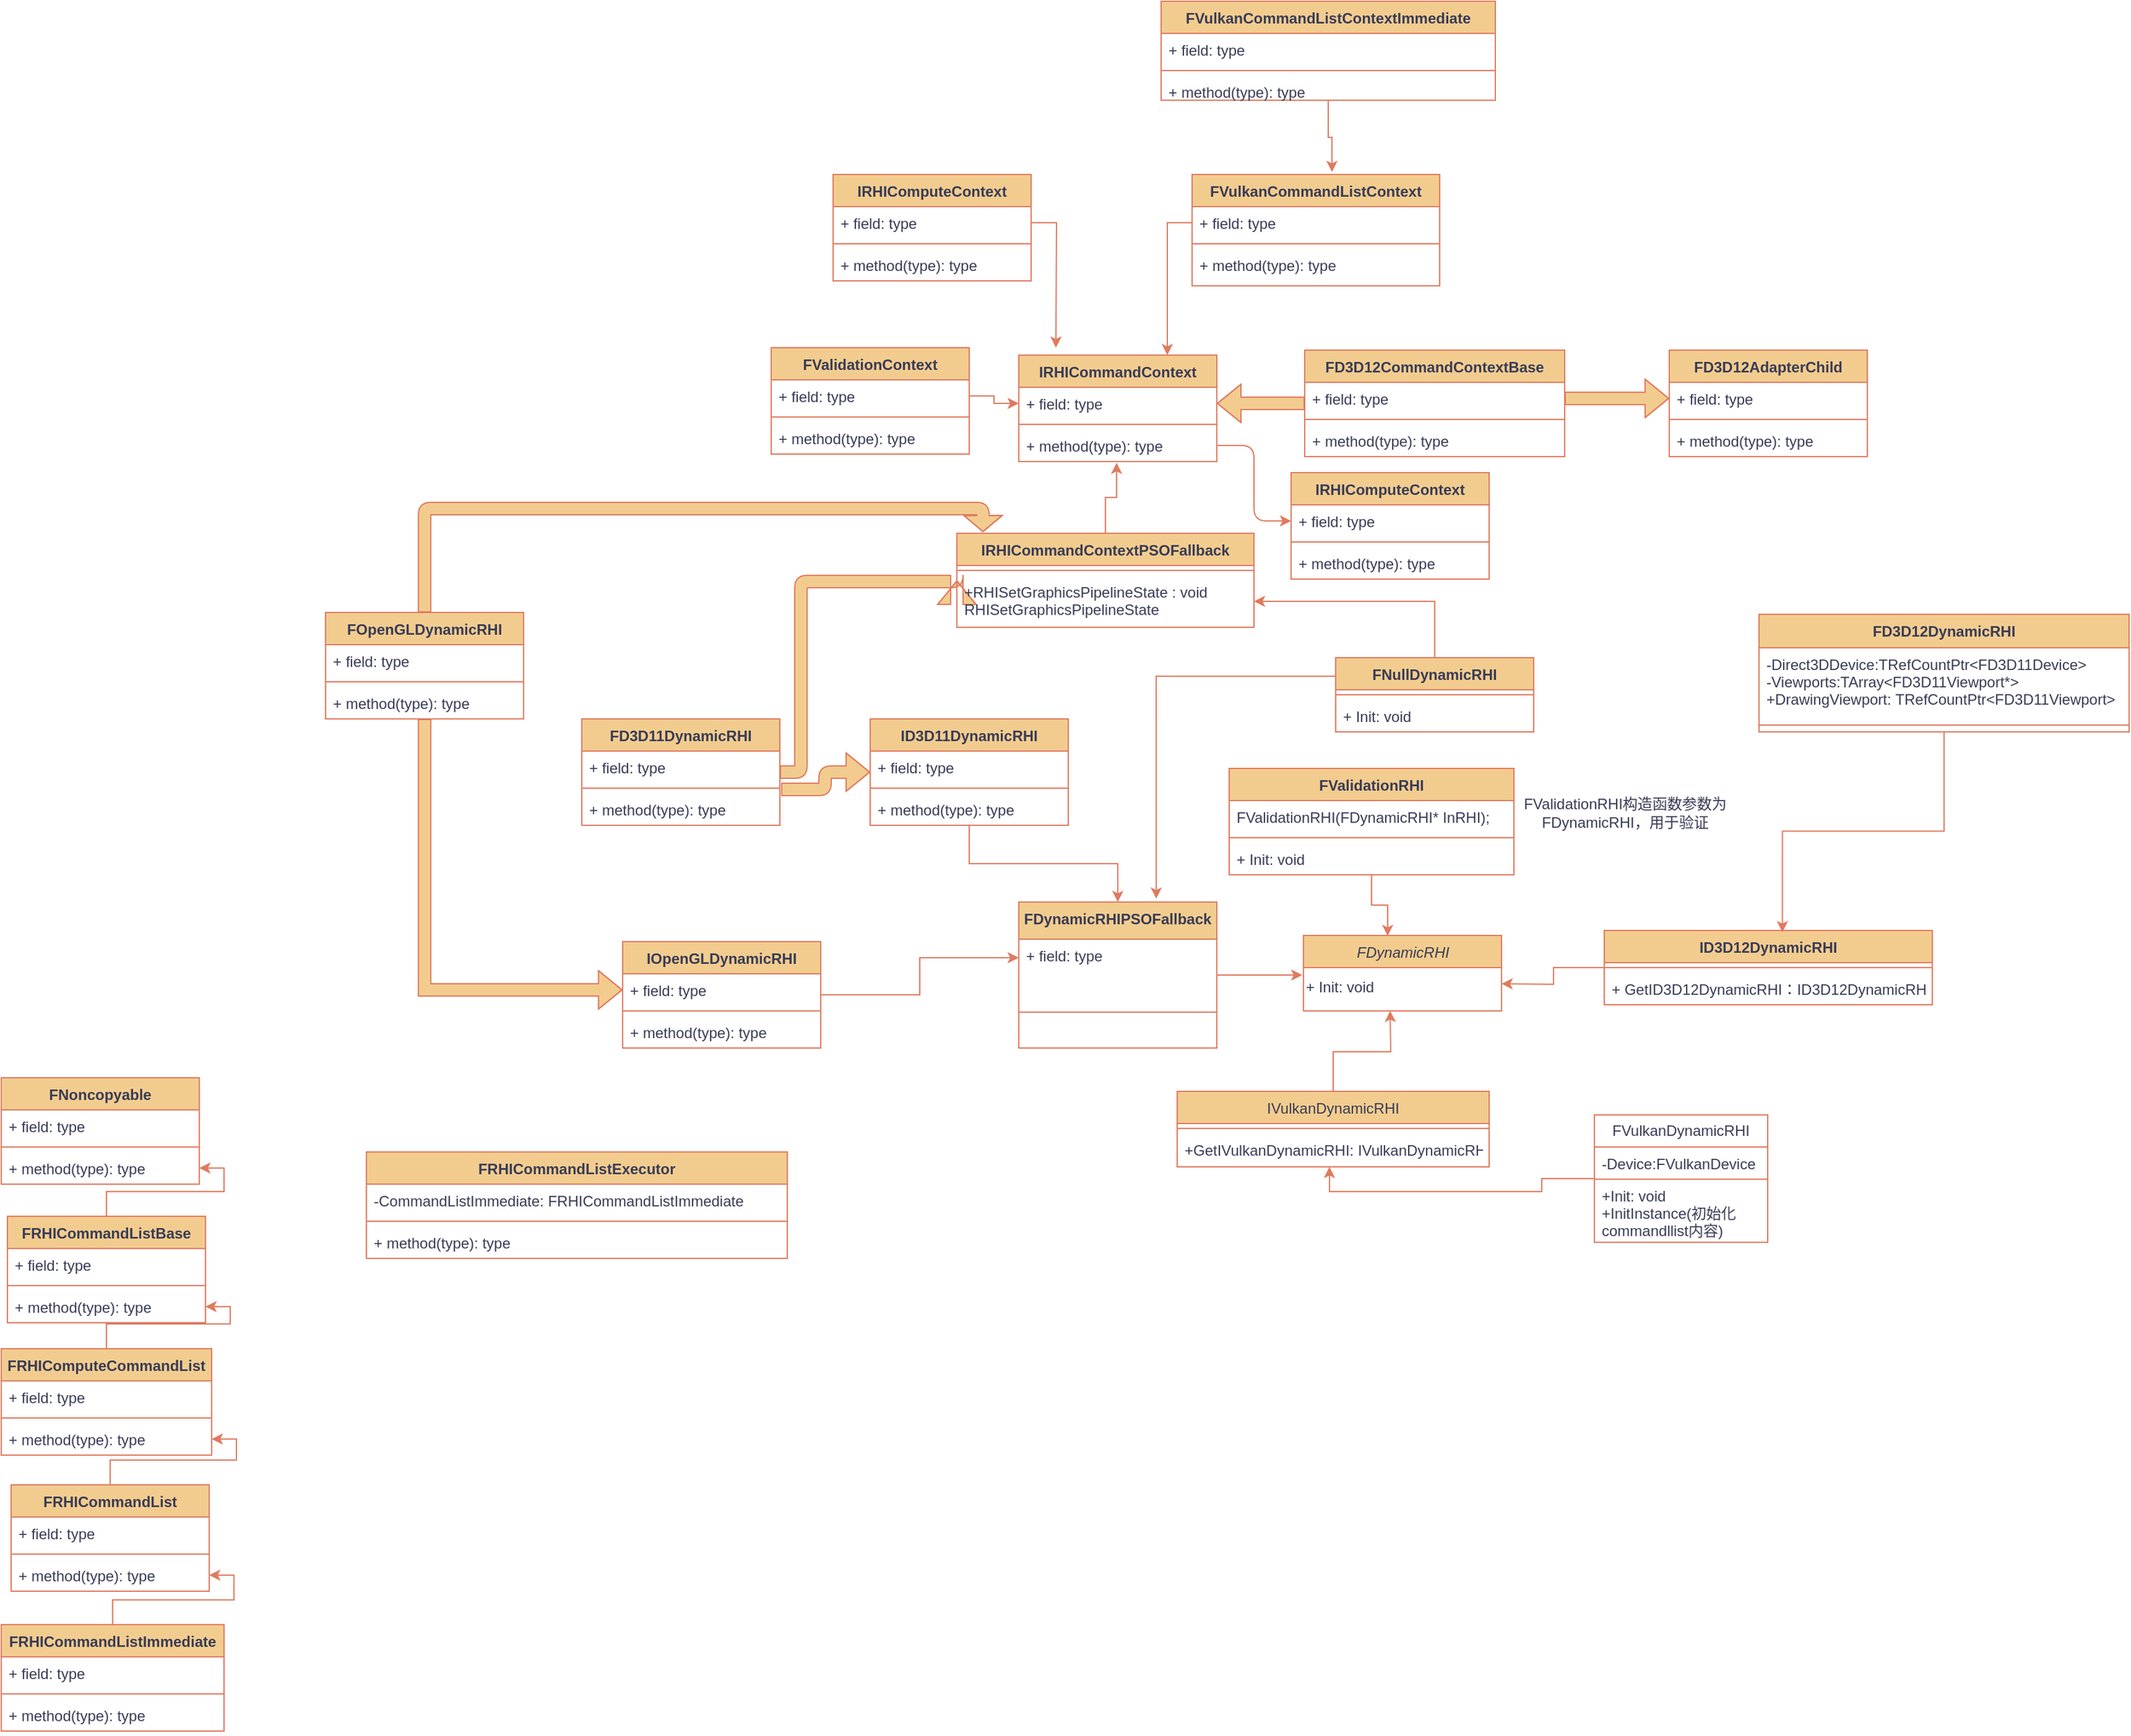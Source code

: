 <mxfile version="22.1.16" type="github">
  <diagram id="C5RBs43oDa-KdzZeNtuy" name="Page-1">
    <mxGraphModel dx="2898" dy="2020" grid="0" gridSize="10" guides="1" tooltips="1" connect="1" arrows="1" fold="1" page="0" pageScale="1" pageWidth="827" pageHeight="1169" math="0" shadow="0">
      <root>
        <mxCell id="WIyWlLk6GJQsqaUBKTNV-0" />
        <mxCell id="WIyWlLk6GJQsqaUBKTNV-1" parent="WIyWlLk6GJQsqaUBKTNV-0" />
        <mxCell id="zkfFHV4jXpPFQw0GAbJ--0" value="FDynamicRHI" style="swimlane;fontStyle=2;align=center;verticalAlign=top;childLayout=stackLayout;horizontal=1;startSize=26;horizontalStack=0;resizeParent=1;resizeLast=0;collapsible=1;marginBottom=0;rounded=0;shadow=0;strokeWidth=1;fontColor=#393C56;html=1;labelBackgroundColor=none;fillColor=#F2CC8F;strokeColor=#E07A5F;" parent="WIyWlLk6GJQsqaUBKTNV-1" vertex="1">
          <mxGeometry x="530" y="15" width="160" height="61" as="geometry">
            <mxRectangle x="230" y="140" width="160" height="26" as="alternateBounds" />
          </mxGeometry>
        </mxCell>
        <mxCell id="ct4GilfMrJWq7pkuff7d-185" style="edgeStyle=orthogonalEdgeStyle;rounded=0;orthogonalLoop=1;jettySize=auto;html=1;labelBackgroundColor=none;fontColor=default;strokeColor=#E07A5F;" parent="WIyWlLk6GJQsqaUBKTNV-1" source="9G_x_tOFYHVMLtaE8qk1-5" edge="1">
          <mxGeometry relative="1" as="geometry">
            <mxPoint x="600" y="76" as="targetPoint" />
          </mxGeometry>
        </mxCell>
        <mxCell id="9G_x_tOFYHVMLtaE8qk1-5" value="IVulkanDynamicRHI" style="swimlane;fontStyle=0;align=center;verticalAlign=top;childLayout=stackLayout;horizontal=1;startSize=26;horizontalStack=0;resizeParent=1;resizeParentMax=0;resizeLast=0;collapsible=1;marginBottom=0;fontColor=#393C56;fillColor=#F2CC8F;labelBackgroundColor=none;strokeColor=#E07A5F;" parent="WIyWlLk6GJQsqaUBKTNV-1" vertex="1">
          <mxGeometry x="428" y="141" width="252" height="61" as="geometry" />
        </mxCell>
        <mxCell id="9G_x_tOFYHVMLtaE8qk1-7" value="" style="line;strokeWidth=1;fillColor=none;align=left;verticalAlign=middle;spacingTop=-1;spacingLeft=3;spacingRight=3;rotatable=0;labelPosition=right;points=[];portConstraint=eastwest;strokeColor=#E07A5F;fontColor=#393C56;labelBackgroundColor=none;" parent="9G_x_tOFYHVMLtaE8qk1-5" vertex="1">
          <mxGeometry y="26" width="252" height="8" as="geometry" />
        </mxCell>
        <mxCell id="9G_x_tOFYHVMLtaE8qk1-8" value="+GetIVulkanDynamicRHI: IVulkanDynamicRHI" style="text;strokeColor=none;fillColor=none;align=left;verticalAlign=top;spacingLeft=4;spacingRight=4;overflow=hidden;rotatable=0;points=[[0,0.5],[1,0.5]];portConstraint=eastwest;fontColor=#393C56;labelBackgroundColor=none;" parent="9G_x_tOFYHVMLtaE8qk1-5" vertex="1">
          <mxGeometry y="34" width="252" height="27" as="geometry" />
        </mxCell>
        <mxCell id="ct4GilfMrJWq7pkuff7d-179" style="edgeStyle=orthogonalEdgeStyle;rounded=0;orthogonalLoop=1;jettySize=auto;html=1;entryX=1;entryY=0.5;entryDx=0;entryDy=0;labelBackgroundColor=none;fontColor=default;strokeColor=#E07A5F;" parent="WIyWlLk6GJQsqaUBKTNV-1" source="9G_x_tOFYHVMLtaE8qk1-10" edge="1">
          <mxGeometry relative="1" as="geometry">
            <mxPoint x="690" y="54" as="targetPoint" />
          </mxGeometry>
        </mxCell>
        <mxCell id="9G_x_tOFYHVMLtaE8qk1-10" value="ID3D12DynamicRHI" style="swimlane;fontStyle=1;align=center;verticalAlign=top;childLayout=stackLayout;horizontal=1;startSize=26;horizontalStack=0;resizeParent=1;resizeParentMax=0;resizeLast=0;collapsible=1;marginBottom=0;fontColor=#393C56;labelBackgroundColor=none;fillColor=#F2CC8F;strokeColor=#E07A5F;" parent="WIyWlLk6GJQsqaUBKTNV-1" vertex="1">
          <mxGeometry x="773" y="11" width="265" height="60" as="geometry" />
        </mxCell>
        <mxCell id="9G_x_tOFYHVMLtaE8qk1-12" value="" style="line;strokeWidth=1;fillColor=none;align=left;verticalAlign=middle;spacingTop=-1;spacingLeft=3;spacingRight=3;rotatable=0;labelPosition=right;points=[];portConstraint=eastwest;strokeColor=#E07A5F;fontColor=#393C56;labelBackgroundColor=none;" parent="9G_x_tOFYHVMLtaE8qk1-10" vertex="1">
          <mxGeometry y="26" width="265" height="8" as="geometry" />
        </mxCell>
        <mxCell id="9G_x_tOFYHVMLtaE8qk1-13" value="+ GetID3D12DynamicRHI：ID3D12DynamicRHI" style="text;strokeColor=none;fillColor=none;align=left;verticalAlign=top;spacingLeft=4;spacingRight=4;overflow=hidden;rotatable=0;points=[[0,0.5],[1,0.5]];portConstraint=eastwest;fontColor=#393C56;labelBackgroundColor=none;" parent="9G_x_tOFYHVMLtaE8qk1-10" vertex="1">
          <mxGeometry y="34" width="265" height="26" as="geometry" />
        </mxCell>
        <mxCell id="ct4GilfMrJWq7pkuff7d-32" style="edgeStyle=orthogonalEdgeStyle;rounded=0;orthogonalLoop=1;jettySize=auto;html=1;entryX=0.425;entryY=0.007;entryDx=0;entryDy=0;entryPerimeter=0;fontColor=default;labelBackgroundColor=none;strokeColor=#E07A5F;" parent="WIyWlLk6GJQsqaUBKTNV-1" source="9G_x_tOFYHVMLtaE8qk1-15" target="zkfFHV4jXpPFQw0GAbJ--0" edge="1">
          <mxGeometry relative="1" as="geometry" />
        </mxCell>
        <mxCell id="9G_x_tOFYHVMLtaE8qk1-15" value="FValidationRHI" style="swimlane;fontStyle=1;align=center;verticalAlign=top;childLayout=stackLayout;horizontal=1;startSize=26;horizontalStack=0;resizeParent=1;resizeParentMax=0;resizeLast=0;collapsible=1;marginBottom=0;fontColor=#393C56;labelBackgroundColor=none;fillColor=#F2CC8F;strokeColor=#E07A5F;" parent="WIyWlLk6GJQsqaUBKTNV-1" vertex="1">
          <mxGeometry x="470" y="-120" width="230" height="86" as="geometry" />
        </mxCell>
        <mxCell id="9G_x_tOFYHVMLtaE8qk1-16" value="FValidationRHI(FDynamicRHI* InRHI);" style="text;strokeColor=none;fillColor=none;align=left;verticalAlign=top;spacingLeft=4;spacingRight=4;overflow=hidden;rotatable=0;points=[[0,0.5],[1,0.5]];portConstraint=eastwest;fontColor=#393C56;labelBackgroundColor=none;" parent="9G_x_tOFYHVMLtaE8qk1-15" vertex="1">
          <mxGeometry y="26" width="230" height="26" as="geometry" />
        </mxCell>
        <mxCell id="9G_x_tOFYHVMLtaE8qk1-17" value="" style="line;strokeWidth=1;fillColor=none;align=left;verticalAlign=middle;spacingTop=-1;spacingLeft=3;spacingRight=3;rotatable=0;labelPosition=right;points=[];portConstraint=eastwest;strokeColor=#E07A5F;fontColor=#393C56;labelBackgroundColor=none;" parent="9G_x_tOFYHVMLtaE8qk1-15" vertex="1">
          <mxGeometry y="52" width="230" height="8" as="geometry" />
        </mxCell>
        <mxCell id="9G_x_tOFYHVMLtaE8qk1-18" value="+ Init: void" style="text;strokeColor=none;fillColor=none;align=left;verticalAlign=top;spacingLeft=4;spacingRight=4;overflow=hidden;rotatable=0;points=[[0,0.5],[1,0.5]];portConstraint=eastwest;fontColor=#393C56;labelBackgroundColor=none;" parent="9G_x_tOFYHVMLtaE8qk1-15" vertex="1">
          <mxGeometry y="60" width="230" height="26" as="geometry" />
        </mxCell>
        <mxCell id="ct4GilfMrJWq7pkuff7d-177" style="edgeStyle=orthogonalEdgeStyle;rounded=0;orthogonalLoop=1;jettySize=auto;html=1;entryX=-0.006;entryY=0.231;entryDx=0;entryDy=0;entryPerimeter=0;labelBackgroundColor=none;fontColor=default;strokeColor=#E07A5F;" parent="WIyWlLk6GJQsqaUBKTNV-1" source="9G_x_tOFYHVMLtaE8qk1-21" edge="1">
          <mxGeometry relative="1" as="geometry">
            <mxPoint x="529.04" y="47.006" as="targetPoint" />
          </mxGeometry>
        </mxCell>
        <mxCell id="9G_x_tOFYHVMLtaE8qk1-21" value="FDynamicRHIPSOFallback&#xa;" style="swimlane;fontStyle=1;align=center;verticalAlign=top;childLayout=stackLayout;horizontal=1;startSize=30;horizontalStack=0;resizeParent=1;resizeParentMax=0;resizeLast=0;collapsible=1;marginBottom=0;fontColor=#393C56;labelBackgroundColor=none;fillColor=#F2CC8F;strokeColor=#E07A5F;" parent="WIyWlLk6GJQsqaUBKTNV-1" vertex="1">
          <mxGeometry x="300" y="-12" width="160" height="118" as="geometry" />
        </mxCell>
        <mxCell id="9G_x_tOFYHVMLtaE8qk1-22" value="+ field: type" style="text;strokeColor=none;fillColor=none;align=left;verticalAlign=top;spacingLeft=4;spacingRight=4;overflow=hidden;rotatable=0;points=[[0,0.5],[1,0.5]];portConstraint=eastwest;fontColor=#393C56;labelBackgroundColor=none;" parent="9G_x_tOFYHVMLtaE8qk1-21" vertex="1">
          <mxGeometry y="30" width="160" height="30" as="geometry" />
        </mxCell>
        <mxCell id="9G_x_tOFYHVMLtaE8qk1-23" value="" style="line;strokeWidth=1;fillColor=none;align=left;verticalAlign=middle;spacingTop=-1;spacingLeft=3;spacingRight=3;rotatable=0;labelPosition=right;points=[];portConstraint=eastwest;strokeColor=#E07A5F;fontColor=#393C56;labelBackgroundColor=none;" parent="9G_x_tOFYHVMLtaE8qk1-21" vertex="1">
          <mxGeometry y="60" width="160" height="58" as="geometry" />
        </mxCell>
        <mxCell id="ct4GilfMrJWq7pkuff7d-14" style="edgeStyle=orthogonalEdgeStyle;rounded=0;orthogonalLoop=1;jettySize=auto;html=1;entryX=0.488;entryY=1;entryDx=0;entryDy=0;entryPerimeter=0;fontColor=default;labelBackgroundColor=none;strokeColor=#E07A5F;" parent="WIyWlLk6GJQsqaUBKTNV-1" source="ct4GilfMrJWq7pkuff7d-1" target="9G_x_tOFYHVMLtaE8qk1-8" edge="1">
          <mxGeometry relative="1" as="geometry" />
        </mxCell>
        <mxCell id="ct4GilfMrJWq7pkuff7d-1" value="FVulkanDynamicRHI" style="swimlane;fontStyle=0;childLayout=stackLayout;horizontal=1;startSize=26;fillColor=none;horizontalStack=0;resizeParent=1;resizeParentMax=0;resizeLast=0;collapsible=1;marginBottom=0;fontColor=#393C56;whiteSpace=wrap;labelBackgroundColor=none;labelBorderColor=none;strokeColor=#E07A5F;" parent="WIyWlLk6GJQsqaUBKTNV-1" vertex="1">
          <mxGeometry x="765" y="160" width="140" height="103" as="geometry" />
        </mxCell>
        <mxCell id="ct4GilfMrJWq7pkuff7d-2" value="-Device:FVulkanDevice" style="text;strokeColor=#E07A5F;fillColor=none;align=left;verticalAlign=top;spacingLeft=4;spacingRight=4;overflow=hidden;rotatable=0;points=[[0,0.5],[1,0.5]];portConstraint=eastwest;fontColor=#393C56;labelBackgroundColor=none;" parent="ct4GilfMrJWq7pkuff7d-1" vertex="1">
          <mxGeometry y="26" width="140" height="26" as="geometry" />
        </mxCell>
        <mxCell id="ct4GilfMrJWq7pkuff7d-4" value="+Init: void&#xa;+InitInstance(初始化&#xa;commandllist内容)" style="text;strokeColor=none;fillColor=none;align=left;verticalAlign=top;spacingLeft=4;spacingRight=4;overflow=hidden;rotatable=0;points=[[0,0.5],[1,0.5]];portConstraint=eastwest;labelBorderColor=none;fontColor=#393C56;labelBackgroundColor=none;" parent="ct4GilfMrJWq7pkuff7d-1" vertex="1">
          <mxGeometry y="52" width="140" height="51" as="geometry" />
        </mxCell>
        <mxCell id="ct4GilfMrJWq7pkuff7d-19" style="edgeStyle=orthogonalEdgeStyle;rounded=0;orthogonalLoop=1;jettySize=auto;html=1;fontColor=default;entryX=0;entryY=0.5;entryDx=0;entryDy=0;labelBackgroundColor=none;strokeColor=#E07A5F;" parent="WIyWlLk6GJQsqaUBKTNV-1" source="ct4GilfMrJWq7pkuff7d-15" target="9G_x_tOFYHVMLtaE8qk1-22" edge="1">
          <mxGeometry relative="1" as="geometry" />
        </mxCell>
        <mxCell id="ct4GilfMrJWq7pkuff7d-15" value="IOpenGLDynamicRHI" style="swimlane;fontStyle=1;align=center;verticalAlign=top;childLayout=stackLayout;horizontal=1;startSize=26;horizontalStack=0;resizeParent=1;resizeParentMax=0;resizeLast=0;collapsible=1;marginBottom=0;fontColor=#393C56;labelBackgroundColor=none;fillColor=#F2CC8F;strokeColor=#E07A5F;" parent="WIyWlLk6GJQsqaUBKTNV-1" vertex="1">
          <mxGeometry x="-20" y="20" width="160" height="86" as="geometry" />
        </mxCell>
        <mxCell id="ct4GilfMrJWq7pkuff7d-16" value="+ field: type" style="text;strokeColor=none;fillColor=none;align=left;verticalAlign=top;spacingLeft=4;spacingRight=4;overflow=hidden;rotatable=0;points=[[0,0.5],[1,0.5]];portConstraint=eastwest;fontColor=#393C56;labelBackgroundColor=none;" parent="ct4GilfMrJWq7pkuff7d-15" vertex="1">
          <mxGeometry y="26" width="160" height="26" as="geometry" />
        </mxCell>
        <mxCell id="ct4GilfMrJWq7pkuff7d-17" value="" style="line;strokeWidth=1;fillColor=none;align=left;verticalAlign=middle;spacingTop=-1;spacingLeft=3;spacingRight=3;rotatable=0;labelPosition=right;points=[];portConstraint=eastwest;strokeColor=#E07A5F;fontColor=#393C56;labelBackgroundColor=none;" parent="ct4GilfMrJWq7pkuff7d-15" vertex="1">
          <mxGeometry y="52" width="160" height="8" as="geometry" />
        </mxCell>
        <mxCell id="ct4GilfMrJWq7pkuff7d-18" value="+ method(type): type" style="text;strokeColor=none;fillColor=none;align=left;verticalAlign=top;spacingLeft=4;spacingRight=4;overflow=hidden;rotatable=0;points=[[0,0.5],[1,0.5]];portConstraint=eastwest;fontColor=#393C56;labelBackgroundColor=none;" parent="ct4GilfMrJWq7pkuff7d-15" vertex="1">
          <mxGeometry y="60" width="160" height="26" as="geometry" />
        </mxCell>
        <mxCell id="ct4GilfMrJWq7pkuff7d-25" style="edgeStyle=orthogonalEdgeStyle;rounded=0;orthogonalLoop=1;jettySize=auto;html=1;entryX=0.5;entryY=0;entryDx=0;entryDy=0;fontColor=default;labelBackgroundColor=none;strokeColor=#E07A5F;" parent="WIyWlLk6GJQsqaUBKTNV-1" source="ct4GilfMrJWq7pkuff7d-21" target="9G_x_tOFYHVMLtaE8qk1-21" edge="1">
          <mxGeometry relative="1" as="geometry" />
        </mxCell>
        <mxCell id="ct4GilfMrJWq7pkuff7d-21" value="ID3D11DynamicRHI" style="swimlane;fontStyle=1;align=center;verticalAlign=top;childLayout=stackLayout;horizontal=1;startSize=26;horizontalStack=0;resizeParent=1;resizeParentMax=0;resizeLast=0;collapsible=1;marginBottom=0;fontColor=#393C56;labelBackgroundColor=none;fillColor=#F2CC8F;strokeColor=#E07A5F;" parent="WIyWlLk6GJQsqaUBKTNV-1" vertex="1">
          <mxGeometry x="180" y="-160" width="160" height="86" as="geometry" />
        </mxCell>
        <mxCell id="ct4GilfMrJWq7pkuff7d-22" value="+ field: type" style="text;strokeColor=none;fillColor=none;align=left;verticalAlign=top;spacingLeft=4;spacingRight=4;overflow=hidden;rotatable=0;points=[[0,0.5],[1,0.5]];portConstraint=eastwest;fontColor=#393C56;labelBackgroundColor=none;" parent="ct4GilfMrJWq7pkuff7d-21" vertex="1">
          <mxGeometry y="26" width="160" height="26" as="geometry" />
        </mxCell>
        <mxCell id="ct4GilfMrJWq7pkuff7d-23" value="" style="line;strokeWidth=1;fillColor=none;align=left;verticalAlign=middle;spacingTop=-1;spacingLeft=3;spacingRight=3;rotatable=0;labelPosition=right;points=[];portConstraint=eastwest;strokeColor=#E07A5F;fontColor=#393C56;labelBackgroundColor=none;" parent="ct4GilfMrJWq7pkuff7d-21" vertex="1">
          <mxGeometry y="52" width="160" height="8" as="geometry" />
        </mxCell>
        <mxCell id="ct4GilfMrJWq7pkuff7d-24" value="+ method(type): type" style="text;strokeColor=none;fillColor=none;align=left;verticalAlign=top;spacingLeft=4;spacingRight=4;overflow=hidden;rotatable=0;points=[[0,0.5],[1,0.5]];portConstraint=eastwest;fontColor=#393C56;labelBackgroundColor=none;" parent="ct4GilfMrJWq7pkuff7d-21" vertex="1">
          <mxGeometry y="60" width="160" height="26" as="geometry" />
        </mxCell>
        <mxCell id="ct4GilfMrJWq7pkuff7d-27" value="FValidationRHI构造函数参数为FDynamicRHI，用于验证" style="text;html=1;strokeColor=none;fillColor=none;align=center;verticalAlign=middle;whiteSpace=wrap;rounded=0;fontColor=#393C56;labelBackgroundColor=none;" parent="WIyWlLk6GJQsqaUBKTNV-1" vertex="1">
          <mxGeometry x="690" y="-134" width="200" height="100" as="geometry" />
        </mxCell>
        <mxCell id="ct4GilfMrJWq7pkuff7d-28" value="FRHICommandListExecutor" style="swimlane;fontStyle=1;align=center;verticalAlign=top;childLayout=stackLayout;horizontal=1;startSize=26;horizontalStack=0;resizeParent=1;resizeParentMax=0;resizeLast=0;collapsible=1;marginBottom=0;fontColor=#393C56;labelBackgroundColor=none;fillColor=#F2CC8F;strokeColor=#E07A5F;" parent="WIyWlLk6GJQsqaUBKTNV-1" vertex="1">
          <mxGeometry x="-227" y="190" width="340" height="86" as="geometry" />
        </mxCell>
        <mxCell id="ct4GilfMrJWq7pkuff7d-29" value="-CommandListImmediate: FRHICommandListImmediate" style="text;strokeColor=none;fillColor=none;align=left;verticalAlign=top;spacingLeft=4;spacingRight=4;overflow=hidden;rotatable=0;points=[[0,0.5],[1,0.5]];portConstraint=eastwest;fontColor=#393C56;labelBackgroundColor=none;" parent="ct4GilfMrJWq7pkuff7d-28" vertex="1">
          <mxGeometry y="26" width="340" height="26" as="geometry" />
        </mxCell>
        <mxCell id="ct4GilfMrJWq7pkuff7d-30" value="" style="line;strokeWidth=1;fillColor=none;align=left;verticalAlign=middle;spacingTop=-1;spacingLeft=3;spacingRight=3;rotatable=0;labelPosition=right;points=[];portConstraint=eastwest;strokeColor=#E07A5F;fontColor=#393C56;labelBackgroundColor=none;" parent="ct4GilfMrJWq7pkuff7d-28" vertex="1">
          <mxGeometry y="52" width="340" height="8" as="geometry" />
        </mxCell>
        <mxCell id="ct4GilfMrJWq7pkuff7d-31" value="+ method(type): type" style="text;strokeColor=none;fillColor=none;align=left;verticalAlign=top;spacingLeft=4;spacingRight=4;overflow=hidden;rotatable=0;points=[[0,0.5],[1,0.5]];portConstraint=eastwest;fontColor=#393C56;labelBackgroundColor=none;" parent="ct4GilfMrJWq7pkuff7d-28" vertex="1">
          <mxGeometry y="60" width="340" height="26" as="geometry" />
        </mxCell>
        <mxCell id="ct4GilfMrJWq7pkuff7d-163" value="" style="edgeStyle=orthogonalEdgeStyle;rounded=0;orthogonalLoop=1;jettySize=auto;html=1;fontColor=default;labelBackgroundColor=none;strokeColor=#E07A5F;" parent="WIyWlLk6GJQsqaUBKTNV-1" source="ct4GilfMrJWq7pkuff7d-34" target="ct4GilfMrJWq7pkuff7d-41" edge="1">
          <mxGeometry relative="1" as="geometry" />
        </mxCell>
        <mxCell id="ct4GilfMrJWq7pkuff7d-34" value="FRHICommandListImmediate" style="swimlane;fontStyle=1;align=center;verticalAlign=top;childLayout=stackLayout;horizontal=1;startSize=26;horizontalStack=0;resizeParent=1;resizeParentMax=0;resizeLast=0;collapsible=1;marginBottom=0;fontColor=#393C56;labelBackgroundColor=none;fillColor=#F2CC8F;strokeColor=#E07A5F;" parent="WIyWlLk6GJQsqaUBKTNV-1" vertex="1">
          <mxGeometry x="-522" y="572" width="180" height="86" as="geometry" />
        </mxCell>
        <mxCell id="ct4GilfMrJWq7pkuff7d-35" value="+ field: type" style="text;strokeColor=none;fillColor=none;align=left;verticalAlign=top;spacingLeft=4;spacingRight=4;overflow=hidden;rotatable=0;points=[[0,0.5],[1,0.5]];portConstraint=eastwest;fontColor=#393C56;labelBackgroundColor=none;" parent="ct4GilfMrJWq7pkuff7d-34" vertex="1">
          <mxGeometry y="26" width="180" height="26" as="geometry" />
        </mxCell>
        <mxCell id="ct4GilfMrJWq7pkuff7d-36" value="" style="line;strokeWidth=1;fillColor=none;align=left;verticalAlign=middle;spacingTop=-1;spacingLeft=3;spacingRight=3;rotatable=0;labelPosition=right;points=[];portConstraint=eastwest;strokeColor=#E07A5F;fontColor=#393C56;labelBackgroundColor=none;" parent="ct4GilfMrJWq7pkuff7d-34" vertex="1">
          <mxGeometry y="52" width="180" height="8" as="geometry" />
        </mxCell>
        <mxCell id="ct4GilfMrJWq7pkuff7d-37" value="+ method(type): type" style="text;strokeColor=none;fillColor=none;align=left;verticalAlign=top;spacingLeft=4;spacingRight=4;overflow=hidden;rotatable=0;points=[[0,0.5],[1,0.5]];portConstraint=eastwest;fontColor=#393C56;labelBackgroundColor=none;" parent="ct4GilfMrJWq7pkuff7d-34" vertex="1">
          <mxGeometry y="60" width="180" height="26" as="geometry" />
        </mxCell>
        <mxCell id="ct4GilfMrJWq7pkuff7d-159" value="" style="edgeStyle=orthogonalEdgeStyle;rounded=0;orthogonalLoop=1;jettySize=auto;html=1;fontColor=default;labelBackgroundColor=none;strokeColor=#E07A5F;" parent="WIyWlLk6GJQsqaUBKTNV-1" source="ct4GilfMrJWq7pkuff7d-38" target="ct4GilfMrJWq7pkuff7d-45" edge="1">
          <mxGeometry relative="1" as="geometry" />
        </mxCell>
        <mxCell id="ct4GilfMrJWq7pkuff7d-38" value="FRHICommandList" style="swimlane;fontStyle=1;align=center;verticalAlign=top;childLayout=stackLayout;horizontal=1;startSize=26;horizontalStack=0;resizeParent=1;resizeParentMax=0;resizeLast=0;collapsible=1;marginBottom=0;fontColor=#393C56;labelBackgroundColor=none;fillColor=#F2CC8F;strokeColor=#E07A5F;" parent="WIyWlLk6GJQsqaUBKTNV-1" vertex="1">
          <mxGeometry x="-514" y="459" width="160" height="86" as="geometry" />
        </mxCell>
        <mxCell id="ct4GilfMrJWq7pkuff7d-39" value="+ field: type" style="text;strokeColor=none;fillColor=none;align=left;verticalAlign=top;spacingLeft=4;spacingRight=4;overflow=hidden;rotatable=0;points=[[0,0.5],[1,0.5]];portConstraint=eastwest;fontColor=#393C56;labelBackgroundColor=none;" parent="ct4GilfMrJWq7pkuff7d-38" vertex="1">
          <mxGeometry y="26" width="160" height="26" as="geometry" />
        </mxCell>
        <mxCell id="ct4GilfMrJWq7pkuff7d-40" value="" style="line;strokeWidth=1;fillColor=none;align=left;verticalAlign=middle;spacingTop=-1;spacingLeft=3;spacingRight=3;rotatable=0;labelPosition=right;points=[];portConstraint=eastwest;strokeColor=#E07A5F;fontColor=#393C56;labelBackgroundColor=none;" parent="ct4GilfMrJWq7pkuff7d-38" vertex="1">
          <mxGeometry y="52" width="160" height="8" as="geometry" />
        </mxCell>
        <mxCell id="ct4GilfMrJWq7pkuff7d-41" value="+ method(type): type" style="text;strokeColor=none;fillColor=none;align=left;verticalAlign=top;spacingLeft=4;spacingRight=4;overflow=hidden;rotatable=0;points=[[0,0.5],[1,0.5]];portConstraint=eastwest;fontColor=#393C56;labelBackgroundColor=none;" parent="ct4GilfMrJWq7pkuff7d-38" vertex="1">
          <mxGeometry y="60" width="160" height="26" as="geometry" />
        </mxCell>
        <mxCell id="ct4GilfMrJWq7pkuff7d-160" value="" style="edgeStyle=orthogonalEdgeStyle;rounded=0;orthogonalLoop=1;jettySize=auto;html=1;fontColor=default;labelBackgroundColor=none;strokeColor=#E07A5F;" parent="WIyWlLk6GJQsqaUBKTNV-1" source="ct4GilfMrJWq7pkuff7d-42" target="ct4GilfMrJWq7pkuff7d-49" edge="1">
          <mxGeometry relative="1" as="geometry" />
        </mxCell>
        <mxCell id="ct4GilfMrJWq7pkuff7d-42" value="FRHIComputeCommandList" style="swimlane;fontStyle=1;align=center;verticalAlign=top;childLayout=stackLayout;horizontal=1;startSize=26;horizontalStack=0;resizeParent=1;resizeParentMax=0;resizeLast=0;collapsible=1;marginBottom=0;fontColor=#393C56;labelBackgroundColor=none;fillColor=#F2CC8F;strokeColor=#E07A5F;" parent="WIyWlLk6GJQsqaUBKTNV-1" vertex="1">
          <mxGeometry x="-522" y="349" width="170" height="86" as="geometry" />
        </mxCell>
        <mxCell id="ct4GilfMrJWq7pkuff7d-43" value="+ field: type" style="text;strokeColor=none;fillColor=none;align=left;verticalAlign=top;spacingLeft=4;spacingRight=4;overflow=hidden;rotatable=0;points=[[0,0.5],[1,0.5]];portConstraint=eastwest;fontColor=#393C56;labelBackgroundColor=none;" parent="ct4GilfMrJWq7pkuff7d-42" vertex="1">
          <mxGeometry y="26" width="170" height="26" as="geometry" />
        </mxCell>
        <mxCell id="ct4GilfMrJWq7pkuff7d-44" value="" style="line;strokeWidth=1;fillColor=none;align=left;verticalAlign=middle;spacingTop=-1;spacingLeft=3;spacingRight=3;rotatable=0;labelPosition=right;points=[];portConstraint=eastwest;strokeColor=#E07A5F;fontColor=#393C56;labelBackgroundColor=none;" parent="ct4GilfMrJWq7pkuff7d-42" vertex="1">
          <mxGeometry y="52" width="170" height="8" as="geometry" />
        </mxCell>
        <mxCell id="ct4GilfMrJWq7pkuff7d-45" value="+ method(type): type" style="text;strokeColor=none;fillColor=none;align=left;verticalAlign=top;spacingLeft=4;spacingRight=4;overflow=hidden;rotatable=0;points=[[0,0.5],[1,0.5]];portConstraint=eastwest;fontColor=#393C56;labelBackgroundColor=none;" parent="ct4GilfMrJWq7pkuff7d-42" vertex="1">
          <mxGeometry y="60" width="170" height="26" as="geometry" />
        </mxCell>
        <mxCell id="ct4GilfMrJWq7pkuff7d-161" value="" style="edgeStyle=orthogonalEdgeStyle;rounded=0;orthogonalLoop=1;jettySize=auto;html=1;fontColor=default;labelBackgroundColor=none;strokeColor=#E07A5F;" parent="WIyWlLk6GJQsqaUBKTNV-1" source="ct4GilfMrJWq7pkuff7d-46" target="ct4GilfMrJWq7pkuff7d-53" edge="1">
          <mxGeometry relative="1" as="geometry" />
        </mxCell>
        <mxCell id="ct4GilfMrJWq7pkuff7d-46" value="FRHICommandListBase" style="swimlane;fontStyle=1;align=center;verticalAlign=top;childLayout=stackLayout;horizontal=1;startSize=26;horizontalStack=0;resizeParent=1;resizeParentMax=0;resizeLast=0;collapsible=1;marginBottom=0;fontColor=#393C56;labelBackgroundColor=none;fillColor=#F2CC8F;strokeColor=#E07A5F;" parent="WIyWlLk6GJQsqaUBKTNV-1" vertex="1">
          <mxGeometry x="-517" y="242" width="160" height="86" as="geometry" />
        </mxCell>
        <mxCell id="ct4GilfMrJWq7pkuff7d-47" value="+ field: type" style="text;strokeColor=none;fillColor=none;align=left;verticalAlign=top;spacingLeft=4;spacingRight=4;overflow=hidden;rotatable=0;points=[[0,0.5],[1,0.5]];portConstraint=eastwest;fontColor=#393C56;labelBackgroundColor=none;" parent="ct4GilfMrJWq7pkuff7d-46" vertex="1">
          <mxGeometry y="26" width="160" height="26" as="geometry" />
        </mxCell>
        <mxCell id="ct4GilfMrJWq7pkuff7d-48" value="" style="line;strokeWidth=1;fillColor=none;align=left;verticalAlign=middle;spacingTop=-1;spacingLeft=3;spacingRight=3;rotatable=0;labelPosition=right;points=[];portConstraint=eastwest;strokeColor=#E07A5F;fontColor=#393C56;labelBackgroundColor=none;" parent="ct4GilfMrJWq7pkuff7d-46" vertex="1">
          <mxGeometry y="52" width="160" height="8" as="geometry" />
        </mxCell>
        <mxCell id="ct4GilfMrJWq7pkuff7d-49" value="+ method(type): type" style="text;strokeColor=none;fillColor=none;align=left;verticalAlign=top;spacingLeft=4;spacingRight=4;overflow=hidden;rotatable=0;points=[[0,0.5],[1,0.5]];portConstraint=eastwest;fontColor=#393C56;labelBackgroundColor=none;" parent="ct4GilfMrJWq7pkuff7d-46" vertex="1">
          <mxGeometry y="60" width="160" height="26" as="geometry" />
        </mxCell>
        <mxCell id="ct4GilfMrJWq7pkuff7d-50" value="FNoncopyable" style="swimlane;fontStyle=1;align=center;verticalAlign=top;childLayout=stackLayout;horizontal=1;startSize=26;horizontalStack=0;resizeParent=1;resizeParentMax=0;resizeLast=0;collapsible=1;marginBottom=0;fontColor=#393C56;labelBackgroundColor=none;fillColor=#F2CC8F;strokeColor=#E07A5F;" parent="WIyWlLk6GJQsqaUBKTNV-1" vertex="1">
          <mxGeometry x="-522" y="130" width="160" height="86" as="geometry" />
        </mxCell>
        <mxCell id="ct4GilfMrJWq7pkuff7d-51" value="+ field: type" style="text;strokeColor=none;fillColor=none;align=left;verticalAlign=top;spacingLeft=4;spacingRight=4;overflow=hidden;rotatable=0;points=[[0,0.5],[1,0.5]];portConstraint=eastwest;fontColor=#393C56;labelBackgroundColor=none;" parent="ct4GilfMrJWq7pkuff7d-50" vertex="1">
          <mxGeometry y="26" width="160" height="26" as="geometry" />
        </mxCell>
        <mxCell id="ct4GilfMrJWq7pkuff7d-52" value="" style="line;strokeWidth=1;fillColor=none;align=left;verticalAlign=middle;spacingTop=-1;spacingLeft=3;spacingRight=3;rotatable=0;labelPosition=right;points=[];portConstraint=eastwest;strokeColor=#E07A5F;fontColor=#393C56;labelBackgroundColor=none;" parent="ct4GilfMrJWq7pkuff7d-50" vertex="1">
          <mxGeometry y="52" width="160" height="8" as="geometry" />
        </mxCell>
        <mxCell id="ct4GilfMrJWq7pkuff7d-53" value="+ method(type): type" style="text;strokeColor=none;fillColor=none;align=left;verticalAlign=top;spacingLeft=4;spacingRight=4;overflow=hidden;rotatable=0;points=[[0,0.5],[1,0.5]];portConstraint=eastwest;fontColor=#393C56;labelBackgroundColor=none;" parent="ct4GilfMrJWq7pkuff7d-50" vertex="1">
          <mxGeometry y="60" width="160" height="26" as="geometry" />
        </mxCell>
        <mxCell id="ct4GilfMrJWq7pkuff7d-137" style="edgeStyle=orthogonalEdgeStyle;rounded=1;orthogonalLoop=1;jettySize=auto;html=1;fontColor=default;shape=flexArrow;fillColor=#F2CC8F;strokeColor=#E07A5F;exitX=1.006;exitY=1.192;exitDx=0;exitDy=0;exitPerimeter=0;labelBackgroundColor=none;" parent="WIyWlLk6GJQsqaUBKTNV-1" source="ct4GilfMrJWq7pkuff7d-100" target="ct4GilfMrJWq7pkuff7d-21" edge="1">
          <mxGeometry relative="1" as="geometry" />
        </mxCell>
        <mxCell id="ct4GilfMrJWq7pkuff7d-138" style="edgeStyle=orthogonalEdgeStyle;rounded=1;orthogonalLoop=1;jettySize=auto;html=1;entryX=0;entryY=0.5;entryDx=0;entryDy=0;fontColor=default;fillColor=#F2CC8F;strokeColor=#E07A5F;shape=flexArrow;fillStyle=solid;strokeWidth=1;shadow=0;endSize=6;labelBackgroundColor=none;" parent="WIyWlLk6GJQsqaUBKTNV-1" source="ct4GilfMrJWq7pkuff7d-99" edge="1">
          <mxGeometry relative="1" as="geometry">
            <mxPoint x="250" y="-272" as="targetPoint" />
            <Array as="points">
              <mxPoint x="124" y="-117" />
              <mxPoint x="124" y="-271" />
            </Array>
          </mxGeometry>
        </mxCell>
        <mxCell id="ct4GilfMrJWq7pkuff7d-99" value="FD3D11DynamicRHI" style="swimlane;fontStyle=1;align=center;verticalAlign=top;childLayout=stackLayout;horizontal=1;startSize=26;horizontalStack=0;resizeParent=1;resizeParentMax=0;resizeLast=0;collapsible=1;marginBottom=0;fontColor=#393C56;labelBackgroundColor=none;fillColor=#F2CC8F;strokeColor=#E07A5F;" parent="WIyWlLk6GJQsqaUBKTNV-1" vertex="1">
          <mxGeometry x="-53" y="-160" width="160" height="86" as="geometry" />
        </mxCell>
        <mxCell id="ct4GilfMrJWq7pkuff7d-100" value="+ field: type" style="text;strokeColor=none;fillColor=none;align=left;verticalAlign=top;spacingLeft=4;spacingRight=4;overflow=hidden;rotatable=0;points=[[0,0.5],[1,0.5]];portConstraint=eastwest;fontColor=#393C56;labelBackgroundColor=none;" parent="ct4GilfMrJWq7pkuff7d-99" vertex="1">
          <mxGeometry y="26" width="160" height="26" as="geometry" />
        </mxCell>
        <mxCell id="ct4GilfMrJWq7pkuff7d-101" value="" style="line;strokeWidth=1;fillColor=none;align=left;verticalAlign=middle;spacingTop=-1;spacingLeft=3;spacingRight=3;rotatable=0;labelPosition=right;points=[];portConstraint=eastwest;strokeColor=#E07A5F;fontColor=#393C56;labelBackgroundColor=none;" parent="ct4GilfMrJWq7pkuff7d-99" vertex="1">
          <mxGeometry y="52" width="160" height="8" as="geometry" />
        </mxCell>
        <mxCell id="ct4GilfMrJWq7pkuff7d-102" value="+ method(type): type" style="text;strokeColor=none;fillColor=none;align=left;verticalAlign=top;spacingLeft=4;spacingRight=4;overflow=hidden;rotatable=0;points=[[0,0.5],[1,0.5]];portConstraint=eastwest;fontColor=#393C56;labelBackgroundColor=none;" parent="ct4GilfMrJWq7pkuff7d-99" vertex="1">
          <mxGeometry y="60" width="160" height="26" as="geometry" />
        </mxCell>
        <mxCell id="ct4GilfMrJWq7pkuff7d-103" value="IRHIComputeContext" style="swimlane;fontStyle=1;align=center;verticalAlign=top;childLayout=stackLayout;horizontal=1;startSize=26;horizontalStack=0;resizeParent=1;resizeParentMax=0;resizeLast=0;collapsible=1;marginBottom=0;fontColor=#393C56;labelBackgroundColor=none;fillColor=#F2CC8F;strokeColor=#E07A5F;" parent="WIyWlLk6GJQsqaUBKTNV-1" vertex="1">
          <mxGeometry x="150" y="-600" width="160" height="86" as="geometry" />
        </mxCell>
        <mxCell id="ct4GilfMrJWq7pkuff7d-104" value="+ field: type" style="text;strokeColor=none;fillColor=none;align=left;verticalAlign=top;spacingLeft=4;spacingRight=4;overflow=hidden;rotatable=0;points=[[0,0.5],[1,0.5]];portConstraint=eastwest;fontColor=#393C56;labelBackgroundColor=none;" parent="ct4GilfMrJWq7pkuff7d-103" vertex="1">
          <mxGeometry y="26" width="160" height="26" as="geometry" />
        </mxCell>
        <mxCell id="ct4GilfMrJWq7pkuff7d-105" value="" style="line;strokeWidth=1;fillColor=none;align=left;verticalAlign=middle;spacingTop=-1;spacingLeft=3;spacingRight=3;rotatable=0;labelPosition=right;points=[];portConstraint=eastwest;strokeColor=#E07A5F;fontColor=#393C56;labelBackgroundColor=none;" parent="ct4GilfMrJWq7pkuff7d-103" vertex="1">
          <mxGeometry y="52" width="160" height="8" as="geometry" />
        </mxCell>
        <mxCell id="ct4GilfMrJWq7pkuff7d-106" value="+ method(type): type" style="text;strokeColor=none;fillColor=none;align=left;verticalAlign=top;spacingLeft=4;spacingRight=4;overflow=hidden;rotatable=0;points=[[0,0.5],[1,0.5]];portConstraint=eastwest;fontColor=#393C56;labelBackgroundColor=none;" parent="ct4GilfMrJWq7pkuff7d-103" vertex="1">
          <mxGeometry y="60" width="160" height="26" as="geometry" />
        </mxCell>
        <mxCell id="ct4GilfMrJWq7pkuff7d-107" value="IRHICommandContext" style="swimlane;fontStyle=1;align=center;verticalAlign=top;childLayout=stackLayout;horizontal=1;startSize=26;horizontalStack=0;resizeParent=1;resizeParentMax=0;resizeLast=0;collapsible=1;marginBottom=0;fontColor=#393C56;labelBackgroundColor=none;fillColor=#F2CC8F;strokeColor=#E07A5F;" parent="WIyWlLk6GJQsqaUBKTNV-1" vertex="1">
          <mxGeometry x="300" y="-454" width="160" height="86" as="geometry" />
        </mxCell>
        <mxCell id="ct4GilfMrJWq7pkuff7d-108" value="+ field: type" style="text;strokeColor=none;fillColor=none;align=left;verticalAlign=top;spacingLeft=4;spacingRight=4;overflow=hidden;rotatable=0;points=[[0,0.5],[1,0.5]];portConstraint=eastwest;fontColor=#393C56;labelBackgroundColor=none;" parent="ct4GilfMrJWq7pkuff7d-107" vertex="1">
          <mxGeometry y="26" width="160" height="26" as="geometry" />
        </mxCell>
        <mxCell id="ct4GilfMrJWq7pkuff7d-109" value="" style="line;strokeWidth=1;fillColor=none;align=left;verticalAlign=middle;spacingTop=-1;spacingLeft=3;spacingRight=3;rotatable=0;labelPosition=right;points=[];portConstraint=eastwest;strokeColor=#E07A5F;fontColor=#393C56;labelBackgroundColor=none;" parent="ct4GilfMrJWq7pkuff7d-107" vertex="1">
          <mxGeometry y="52" width="160" height="8" as="geometry" />
        </mxCell>
        <mxCell id="ct4GilfMrJWq7pkuff7d-110" value="+ method(type): type" style="text;strokeColor=none;fillColor=none;align=left;verticalAlign=top;spacingLeft=4;spacingRight=4;overflow=hidden;rotatable=0;points=[[0,0.5],[1,0.5]];portConstraint=eastwest;fontColor=#393C56;labelBackgroundColor=none;" parent="ct4GilfMrJWq7pkuff7d-107" vertex="1">
          <mxGeometry y="60" width="160" height="26" as="geometry" />
        </mxCell>
        <mxCell id="QhkcaxL6wVUyQ_eAMvRK-19" value="" style="edgeStyle=entityRelationEdgeStyle;shape=flexArrow;rounded=1;sketch=0;fillStyle=solid;orthogonalLoop=1;jettySize=auto;html=1;shadow=0;strokeWidth=1;fontColor=default;startSize=4;endSize=6;entryX=1;entryY=0.5;entryDx=0;entryDy=0;fillColor=#F2CC8F;strokeColor=#E07A5F;labelBackgroundColor=none;" parent="WIyWlLk6GJQsqaUBKTNV-1" source="ct4GilfMrJWq7pkuff7d-112" target="ct4GilfMrJWq7pkuff7d-108" edge="1">
          <mxGeometry relative="1" as="geometry" />
        </mxCell>
        <mxCell id="ct4GilfMrJWq7pkuff7d-112" value="FD3D12CommandContextBase" style="swimlane;fontStyle=1;align=center;verticalAlign=top;childLayout=stackLayout;horizontal=1;startSize=26;horizontalStack=0;resizeParent=1;resizeParentMax=0;resizeLast=0;collapsible=1;marginBottom=0;fontColor=#393C56;labelBackgroundColor=none;fillColor=#F2CC8F;strokeColor=#E07A5F;" parent="WIyWlLk6GJQsqaUBKTNV-1" vertex="1">
          <mxGeometry x="531" y="-458" width="210" height="86" as="geometry" />
        </mxCell>
        <mxCell id="ct4GilfMrJWq7pkuff7d-113" value="+ field: type" style="text;strokeColor=none;fillColor=none;align=left;verticalAlign=top;spacingLeft=4;spacingRight=4;overflow=hidden;rotatable=0;points=[[0,0.5],[1,0.5]];portConstraint=eastwest;fontColor=#393C56;labelBackgroundColor=none;" parent="ct4GilfMrJWq7pkuff7d-112" vertex="1">
          <mxGeometry y="26" width="210" height="26" as="geometry" />
        </mxCell>
        <mxCell id="ct4GilfMrJWq7pkuff7d-114" value="" style="line;strokeWidth=1;fillColor=none;align=left;verticalAlign=middle;spacingTop=-1;spacingLeft=3;spacingRight=3;rotatable=0;labelPosition=right;points=[];portConstraint=eastwest;strokeColor=#E07A5F;fontColor=#393C56;labelBackgroundColor=none;" parent="ct4GilfMrJWq7pkuff7d-112" vertex="1">
          <mxGeometry y="52" width="210" height="8" as="geometry" />
        </mxCell>
        <mxCell id="ct4GilfMrJWq7pkuff7d-115" value="+ method(type): type" style="text;strokeColor=none;fillColor=none;align=left;verticalAlign=top;spacingLeft=4;spacingRight=4;overflow=hidden;rotatable=0;points=[[0,0.5],[1,0.5]];portConstraint=eastwest;fontColor=#393C56;labelBackgroundColor=none;" parent="ct4GilfMrJWq7pkuff7d-112" vertex="1">
          <mxGeometry y="60" width="210" height="26" as="geometry" />
        </mxCell>
        <mxCell id="ct4GilfMrJWq7pkuff7d-116" style="edgeStyle=orthogonalEdgeStyle;rounded=0;orthogonalLoop=1;jettySize=auto;html=1;entryX=0.494;entryY=1.038;entryDx=0;entryDy=0;entryPerimeter=0;fontColor=default;labelBackgroundColor=none;strokeColor=#E07A5F;" parent="WIyWlLk6GJQsqaUBKTNV-1" source="ct4GilfMrJWq7pkuff7d-117" target="ct4GilfMrJWq7pkuff7d-110" edge="1">
          <mxGeometry relative="1" as="geometry" />
        </mxCell>
        <mxCell id="ct4GilfMrJWq7pkuff7d-117" value="IRHICommandContextPSOFallback" style="swimlane;fontStyle=1;align=center;verticalAlign=top;childLayout=stackLayout;horizontal=1;startSize=26;horizontalStack=0;resizeParent=1;resizeParentMax=0;resizeLast=0;collapsible=1;marginBottom=0;fontColor=#393C56;labelBackgroundColor=none;fillColor=#F2CC8F;strokeColor=#E07A5F;" parent="WIyWlLk6GJQsqaUBKTNV-1" vertex="1">
          <mxGeometry x="250" y="-310" width="240" height="76" as="geometry" />
        </mxCell>
        <mxCell id="ct4GilfMrJWq7pkuff7d-119" value="" style="line;strokeWidth=1;fillColor=none;align=left;verticalAlign=middle;spacingTop=-1;spacingLeft=3;spacingRight=3;rotatable=0;labelPosition=right;points=[];portConstraint=eastwest;strokeColor=#E07A5F;fontColor=#393C56;labelBackgroundColor=none;" parent="ct4GilfMrJWq7pkuff7d-117" vertex="1">
          <mxGeometry y="26" width="240" height="8" as="geometry" />
        </mxCell>
        <mxCell id="ct4GilfMrJWq7pkuff7d-120" value="+RHISetGraphicsPipelineState : void&#xa;RHISetGraphicsPipelineState" style="text;strokeColor=none;fillColor=none;align=left;verticalAlign=top;spacingLeft=4;spacingRight=4;overflow=hidden;rotatable=0;points=[[0,0.5],[1,0.5]];portConstraint=eastwest;fontColor=#393C56;labelBackgroundColor=none;" parent="ct4GilfMrJWq7pkuff7d-117" vertex="1">
          <mxGeometry y="34" width="240" height="42" as="geometry" />
        </mxCell>
        <mxCell id="ct4GilfMrJWq7pkuff7d-121" value="FValidationContext" style="swimlane;fontStyle=1;align=center;verticalAlign=top;childLayout=stackLayout;horizontal=1;startSize=26;horizontalStack=0;resizeParent=1;resizeParentMax=0;resizeLast=0;collapsible=1;marginBottom=0;fontColor=#393C56;labelBackgroundColor=none;fillColor=#F2CC8F;strokeColor=#E07A5F;" parent="WIyWlLk6GJQsqaUBKTNV-1" vertex="1">
          <mxGeometry x="100" y="-460" width="160" height="86" as="geometry" />
        </mxCell>
        <mxCell id="ct4GilfMrJWq7pkuff7d-122" value="+ field: type" style="text;strokeColor=none;fillColor=none;align=left;verticalAlign=top;spacingLeft=4;spacingRight=4;overflow=hidden;rotatable=0;points=[[0,0.5],[1,0.5]];portConstraint=eastwest;fontColor=#393C56;labelBackgroundColor=none;" parent="ct4GilfMrJWq7pkuff7d-121" vertex="1">
          <mxGeometry y="26" width="160" height="26" as="geometry" />
        </mxCell>
        <mxCell id="ct4GilfMrJWq7pkuff7d-123" value="" style="line;strokeWidth=1;fillColor=none;align=left;verticalAlign=middle;spacingTop=-1;spacingLeft=3;spacingRight=3;rotatable=0;labelPosition=right;points=[];portConstraint=eastwest;strokeColor=#E07A5F;fontColor=#393C56;labelBackgroundColor=none;" parent="ct4GilfMrJWq7pkuff7d-121" vertex="1">
          <mxGeometry y="52" width="160" height="8" as="geometry" />
        </mxCell>
        <mxCell id="ct4GilfMrJWq7pkuff7d-124" value="+ method(type): type" style="text;strokeColor=none;fillColor=none;align=left;verticalAlign=top;spacingLeft=4;spacingRight=4;overflow=hidden;rotatable=0;points=[[0,0.5],[1,0.5]];portConstraint=eastwest;fontColor=#393C56;labelBackgroundColor=none;" parent="ct4GilfMrJWq7pkuff7d-121" vertex="1">
          <mxGeometry y="60" width="160" height="26" as="geometry" />
        </mxCell>
        <mxCell id="ct4GilfMrJWq7pkuff7d-125" style="edgeStyle=orthogonalEdgeStyle;rounded=0;orthogonalLoop=1;jettySize=auto;html=1;exitX=1;exitY=0.5;exitDx=0;exitDy=0;fontColor=default;labelBackgroundColor=none;strokeColor=#E07A5F;" parent="WIyWlLk6GJQsqaUBKTNV-1" source="ct4GilfMrJWq7pkuff7d-122" target="ct4GilfMrJWq7pkuff7d-108" edge="1">
          <mxGeometry relative="1" as="geometry" />
        </mxCell>
        <mxCell id="ct4GilfMrJWq7pkuff7d-126" value="FVulkanCommandListContext" style="swimlane;fontStyle=1;align=center;verticalAlign=top;childLayout=stackLayout;horizontal=1;startSize=26;horizontalStack=0;resizeParent=1;resizeParentMax=0;resizeLast=0;collapsible=1;marginBottom=0;fontColor=#393C56;labelBackgroundColor=none;fillColor=#F2CC8F;strokeColor=#E07A5F;" parent="WIyWlLk6GJQsqaUBKTNV-1" vertex="1">
          <mxGeometry x="440" y="-600" width="200" height="90" as="geometry" />
        </mxCell>
        <mxCell id="ct4GilfMrJWq7pkuff7d-127" value="+ field: type" style="text;strokeColor=none;fillColor=none;align=left;verticalAlign=top;spacingLeft=4;spacingRight=4;overflow=hidden;rotatable=0;points=[[0,0.5],[1,0.5]];portConstraint=eastwest;fontColor=#393C56;labelBackgroundColor=none;" parent="ct4GilfMrJWq7pkuff7d-126" vertex="1">
          <mxGeometry y="26" width="200" height="26" as="geometry" />
        </mxCell>
        <mxCell id="ct4GilfMrJWq7pkuff7d-128" value="" style="line;strokeWidth=1;fillColor=none;align=left;verticalAlign=middle;spacingTop=-1;spacingLeft=3;spacingRight=3;rotatable=0;labelPosition=right;points=[];portConstraint=eastwest;strokeColor=#E07A5F;fontColor=#393C56;labelBackgroundColor=none;" parent="ct4GilfMrJWq7pkuff7d-126" vertex="1">
          <mxGeometry y="52" width="200" height="8" as="geometry" />
        </mxCell>
        <mxCell id="ct4GilfMrJWq7pkuff7d-129" value="+ method(type): type" style="text;strokeColor=none;fillColor=none;align=left;verticalAlign=top;spacingLeft=4;spacingRight=4;overflow=hidden;rotatable=0;points=[[0,0.5],[1,0.5]];portConstraint=eastwest;fontColor=#393C56;labelBackgroundColor=none;" parent="ct4GilfMrJWq7pkuff7d-126" vertex="1">
          <mxGeometry y="60" width="200" height="30" as="geometry" />
        </mxCell>
        <mxCell id="ct4GilfMrJWq7pkuff7d-130" style="edgeStyle=orthogonalEdgeStyle;rounded=0;orthogonalLoop=1;jettySize=auto;html=1;fontColor=default;labelBackgroundColor=none;strokeColor=#E07A5F;" parent="WIyWlLk6GJQsqaUBKTNV-1" source="ct4GilfMrJWq7pkuff7d-104" edge="1">
          <mxGeometry relative="1" as="geometry">
            <mxPoint x="330" y="-460" as="targetPoint" />
          </mxGeometry>
        </mxCell>
        <mxCell id="ct4GilfMrJWq7pkuff7d-131" style="edgeStyle=orthogonalEdgeStyle;rounded=0;orthogonalLoop=1;jettySize=auto;html=1;exitX=0;exitY=0.5;exitDx=0;exitDy=0;entryX=0.75;entryY=0;entryDx=0;entryDy=0;fontColor=default;labelBackgroundColor=none;strokeColor=#E07A5F;" parent="WIyWlLk6GJQsqaUBKTNV-1" source="ct4GilfMrJWq7pkuff7d-127" target="ct4GilfMrJWq7pkuff7d-107" edge="1">
          <mxGeometry relative="1" as="geometry" />
        </mxCell>
        <mxCell id="ct4GilfMrJWq7pkuff7d-132" value="FD3D12AdapterChild" style="swimlane;fontStyle=1;align=center;verticalAlign=top;childLayout=stackLayout;horizontal=1;startSize=26;horizontalStack=0;resizeParent=1;resizeParentMax=0;resizeLast=0;collapsible=1;marginBottom=0;fontColor=#393C56;labelBackgroundColor=none;fillColor=#F2CC8F;strokeColor=#E07A5F;" parent="WIyWlLk6GJQsqaUBKTNV-1" vertex="1">
          <mxGeometry x="825.5" y="-458" width="160" height="86" as="geometry" />
        </mxCell>
        <mxCell id="ct4GilfMrJWq7pkuff7d-133" value="+ field: type" style="text;strokeColor=none;fillColor=none;align=left;verticalAlign=top;spacingLeft=4;spacingRight=4;overflow=hidden;rotatable=0;points=[[0,0.5],[1,0.5]];portConstraint=eastwest;fontColor=#393C56;labelBackgroundColor=none;" parent="ct4GilfMrJWq7pkuff7d-132" vertex="1">
          <mxGeometry y="26" width="160" height="26" as="geometry" />
        </mxCell>
        <mxCell id="ct4GilfMrJWq7pkuff7d-134" value="" style="line;strokeWidth=1;fillColor=none;align=left;verticalAlign=middle;spacingTop=-1;spacingLeft=3;spacingRight=3;rotatable=0;labelPosition=right;points=[];portConstraint=eastwest;strokeColor=#E07A5F;fontColor=#393C56;labelBackgroundColor=none;" parent="ct4GilfMrJWq7pkuff7d-132" vertex="1">
          <mxGeometry y="52" width="160" height="8" as="geometry" />
        </mxCell>
        <mxCell id="ct4GilfMrJWq7pkuff7d-135" value="+ method(type): type" style="text;strokeColor=none;fillColor=none;align=left;verticalAlign=top;spacingLeft=4;spacingRight=4;overflow=hidden;rotatable=0;points=[[0,0.5],[1,0.5]];portConstraint=eastwest;fontColor=#393C56;labelBackgroundColor=none;" parent="ct4GilfMrJWq7pkuff7d-132" vertex="1">
          <mxGeometry y="60" width="160" height="26" as="geometry" />
        </mxCell>
        <mxCell id="ct4GilfMrJWq7pkuff7d-149" style="edgeStyle=orthogonalEdgeStyle;rounded=0;orthogonalLoop=1;jettySize=auto;html=1;entryX=0.694;entryY=-0.023;entryDx=0;entryDy=0;entryPerimeter=0;fontColor=default;exitX=0;exitY=0.25;exitDx=0;exitDy=0;labelBackgroundColor=none;strokeColor=#E07A5F;" parent="WIyWlLk6GJQsqaUBKTNV-1" source="ct4GilfMrJWq7pkuff7d-139" target="9G_x_tOFYHVMLtaE8qk1-21" edge="1">
          <mxGeometry relative="1" as="geometry" />
        </mxCell>
        <mxCell id="ct4GilfMrJWq7pkuff7d-194" style="edgeStyle=orthogonalEdgeStyle;rounded=0;orthogonalLoop=1;jettySize=auto;html=1;labelBackgroundColor=none;fontColor=default;strokeColor=#E07A5F;" parent="WIyWlLk6GJQsqaUBKTNV-1" source="ct4GilfMrJWq7pkuff7d-139" target="ct4GilfMrJWq7pkuff7d-120" edge="1">
          <mxGeometry relative="1" as="geometry" />
        </mxCell>
        <mxCell id="ct4GilfMrJWq7pkuff7d-139" value="FNullDynamicRHI" style="swimlane;fontStyle=1;align=center;verticalAlign=top;childLayout=stackLayout;horizontal=1;startSize=26;horizontalStack=0;resizeParent=1;resizeParentMax=0;resizeLast=0;collapsible=1;marginBottom=0;fontColor=#393C56;labelBackgroundColor=none;fillColor=#F2CC8F;strokeColor=#E07A5F;" parent="WIyWlLk6GJQsqaUBKTNV-1" vertex="1">
          <mxGeometry x="556" y="-209.5" width="160" height="60" as="geometry" />
        </mxCell>
        <mxCell id="ct4GilfMrJWq7pkuff7d-141" value="" style="line;strokeWidth=1;fillColor=none;align=left;verticalAlign=middle;spacingTop=-1;spacingLeft=3;spacingRight=3;rotatable=0;labelPosition=right;points=[];portConstraint=eastwest;strokeColor=#E07A5F;fontColor=#393C56;labelBackgroundColor=none;" parent="ct4GilfMrJWq7pkuff7d-139" vertex="1">
          <mxGeometry y="26" width="160" height="8" as="geometry" />
        </mxCell>
        <mxCell id="ct4GilfMrJWq7pkuff7d-142" value="+ Init: void" style="text;strokeColor=none;fillColor=none;align=left;verticalAlign=top;spacingLeft=4;spacingRight=4;overflow=hidden;rotatable=0;points=[[0,0.5],[1,0.5]];portConstraint=eastwest;fontColor=#393C56;labelBackgroundColor=none;" parent="ct4GilfMrJWq7pkuff7d-139" vertex="1">
          <mxGeometry y="34" width="160" height="26" as="geometry" />
        </mxCell>
        <mxCell id="ct4GilfMrJWq7pkuff7d-154" style="edgeStyle=orthogonalEdgeStyle;rounded=1;orthogonalLoop=1;jettySize=auto;html=1;exitX=0.5;exitY=0;exitDx=0;exitDy=0;entryX=0.088;entryY=-0.012;entryDx=0;entryDy=0;entryPerimeter=0;fontColor=default;shape=flexArrow;endSize=4;startSize=4;fillColor=#F2CC8F;strokeColor=#E07A5F;labelBackgroundColor=none;" parent="WIyWlLk6GJQsqaUBKTNV-1" source="ct4GilfMrJWq7pkuff7d-150" target="ct4GilfMrJWq7pkuff7d-117" edge="1">
          <mxGeometry relative="1" as="geometry" />
        </mxCell>
        <mxCell id="ct4GilfMrJWq7pkuff7d-155" style="edgeStyle=orthogonalEdgeStyle;rounded=0;orthogonalLoop=1;jettySize=auto;html=1;fontColor=default;shape=flexArrow;fillColor=#F2CC8F;strokeColor=#E07A5F;labelBackgroundColor=none;" parent="WIyWlLk6GJQsqaUBKTNV-1" source="ct4GilfMrJWq7pkuff7d-150" target="ct4GilfMrJWq7pkuff7d-16" edge="1">
          <mxGeometry relative="1" as="geometry" />
        </mxCell>
        <mxCell id="ct4GilfMrJWq7pkuff7d-150" value="FOpenGLDynamicRHI" style="swimlane;fontStyle=1;align=center;verticalAlign=top;childLayout=stackLayout;horizontal=1;startSize=26;horizontalStack=0;resizeParent=1;resizeParentMax=0;resizeLast=0;collapsible=1;marginBottom=0;fontColor=#393C56;labelBackgroundColor=none;fillColor=#F2CC8F;strokeColor=#E07A5F;" parent="WIyWlLk6GJQsqaUBKTNV-1" vertex="1">
          <mxGeometry x="-260" y="-246" width="160" height="86" as="geometry" />
        </mxCell>
        <mxCell id="ct4GilfMrJWq7pkuff7d-151" value="+ field: type" style="text;strokeColor=none;fillColor=none;align=left;verticalAlign=top;spacingLeft=4;spacingRight=4;overflow=hidden;rotatable=0;points=[[0,0.5],[1,0.5]];portConstraint=eastwest;fontColor=#393C56;labelBackgroundColor=none;" parent="ct4GilfMrJWq7pkuff7d-150" vertex="1">
          <mxGeometry y="26" width="160" height="26" as="geometry" />
        </mxCell>
        <mxCell id="ct4GilfMrJWq7pkuff7d-152" value="" style="line;strokeWidth=1;fillColor=none;align=left;verticalAlign=middle;spacingTop=-1;spacingLeft=3;spacingRight=3;rotatable=0;labelPosition=right;points=[];portConstraint=eastwest;strokeColor=#E07A5F;fontColor=#393C56;labelBackgroundColor=none;" parent="ct4GilfMrJWq7pkuff7d-150" vertex="1">
          <mxGeometry y="52" width="160" height="8" as="geometry" />
        </mxCell>
        <mxCell id="ct4GilfMrJWq7pkuff7d-153" value="+ method(type): type" style="text;strokeColor=none;fillColor=none;align=left;verticalAlign=top;spacingLeft=4;spacingRight=4;overflow=hidden;rotatable=0;points=[[0,0.5],[1,0.5]];portConstraint=eastwest;fontColor=#393C56;labelBackgroundColor=none;" parent="ct4GilfMrJWq7pkuff7d-150" vertex="1">
          <mxGeometry y="60" width="160" height="26" as="geometry" />
        </mxCell>
        <mxCell id="ct4GilfMrJWq7pkuff7d-170" style="edgeStyle=orthogonalEdgeStyle;rounded=0;orthogonalLoop=1;jettySize=auto;html=1;entryX=0.565;entryY=-0.022;entryDx=0;entryDy=0;entryPerimeter=0;labelBackgroundColor=none;fontColor=default;strokeColor=#E07A5F;" parent="WIyWlLk6GJQsqaUBKTNV-1" source="ct4GilfMrJWq7pkuff7d-166" target="ct4GilfMrJWq7pkuff7d-126" edge="1">
          <mxGeometry relative="1" as="geometry" />
        </mxCell>
        <mxCell id="ct4GilfMrJWq7pkuff7d-166" value="FVulkanCommandListContextImmediate" style="swimlane;fontStyle=1;align=center;verticalAlign=top;childLayout=stackLayout;horizontal=1;startSize=26;horizontalStack=0;resizeParent=1;resizeParentMax=0;resizeLast=0;collapsible=1;marginBottom=0;labelBackgroundColor=none;fontColor=#393C56;fillColor=#F2CC8F;strokeColor=#E07A5F;" parent="WIyWlLk6GJQsqaUBKTNV-1" vertex="1">
          <mxGeometry x="415" y="-740" width="270" height="80" as="geometry" />
        </mxCell>
        <mxCell id="ct4GilfMrJWq7pkuff7d-167" value="+ field: type" style="text;strokeColor=none;fillColor=none;align=left;verticalAlign=top;spacingLeft=4;spacingRight=4;overflow=hidden;rotatable=0;points=[[0,0.5],[1,0.5]];portConstraint=eastwest;labelBackgroundColor=none;fontColor=#393C56;" parent="ct4GilfMrJWq7pkuff7d-166" vertex="1">
          <mxGeometry y="26" width="270" height="26" as="geometry" />
        </mxCell>
        <mxCell id="ct4GilfMrJWq7pkuff7d-168" value="" style="line;strokeWidth=1;fillColor=none;align=left;verticalAlign=middle;spacingTop=-1;spacingLeft=3;spacingRight=3;rotatable=0;labelPosition=right;points=[];portConstraint=eastwest;strokeColor=#E07A5F;labelBackgroundColor=none;fontColor=#393C56;" parent="ct4GilfMrJWq7pkuff7d-166" vertex="1">
          <mxGeometry y="52" width="270" height="8" as="geometry" />
        </mxCell>
        <mxCell id="ct4GilfMrJWq7pkuff7d-169" value="+ method(type): type" style="text;strokeColor=none;fillColor=none;align=left;verticalAlign=top;spacingLeft=4;spacingRight=4;overflow=hidden;rotatable=0;points=[[0,0.5],[1,0.5]];portConstraint=eastwest;labelBackgroundColor=none;fontColor=#393C56;" parent="ct4GilfMrJWq7pkuff7d-166" vertex="1">
          <mxGeometry y="60" width="270" height="20" as="geometry" />
        </mxCell>
        <mxCell id="ct4GilfMrJWq7pkuff7d-186" value="+ Init: void" style="text;html=1;align=left;verticalAlign=middle;resizable=0;points=[];autosize=1;strokeColor=none;fillColor=none;fontColor=#393C56;labelBackgroundColor=none;" parent="WIyWlLk6GJQsqaUBKTNV-1" vertex="1">
          <mxGeometry x="530" y="44" width="73" height="26" as="geometry" />
        </mxCell>
        <mxCell id="ct4GilfMrJWq7pkuff7d-192" style="edgeStyle=orthogonalEdgeStyle;rounded=0;orthogonalLoop=1;jettySize=auto;html=1;entryX=0.543;entryY=0.023;entryDx=0;entryDy=0;entryPerimeter=0;labelBackgroundColor=none;fontColor=default;strokeColor=#E07A5F;" parent="WIyWlLk6GJQsqaUBKTNV-1" source="ct4GilfMrJWq7pkuff7d-188" target="9G_x_tOFYHVMLtaE8qk1-10" edge="1">
          <mxGeometry relative="1" as="geometry" />
        </mxCell>
        <mxCell id="ct4GilfMrJWq7pkuff7d-188" value="FD3D12DynamicRHI" style="swimlane;fontStyle=1;align=center;verticalAlign=top;childLayout=stackLayout;horizontal=1;startSize=27;horizontalStack=0;resizeParent=1;resizeParentMax=0;resizeLast=0;collapsible=1;marginBottom=0;labelBackgroundColor=none;labelBorderColor=none;strokeColor=#E07A5F;fontColor=#393C56;html=0;fillColor=#F2CC8F;" parent="WIyWlLk6GJQsqaUBKTNV-1" vertex="1">
          <mxGeometry x="898" y="-244.5" width="299" height="95" as="geometry" />
        </mxCell>
        <mxCell id="ct4GilfMrJWq7pkuff7d-189" value="-Direct3DDevice:TRefCountPtr&lt;FD3D11Device&gt;&#xa;-Viewports:TArray&lt;FD3D11Viewport*&gt;&#xa;+DrawingViewport: TRefCountPtr&lt;FD3D11Viewport&gt;" style="text;strokeColor=none;fillColor=none;align=left;verticalAlign=top;spacingLeft=4;spacingRight=4;overflow=hidden;rotatable=0;points=[[0,0.5],[1,0.5]];portConstraint=eastwest;labelBackgroundColor=none;labelBorderColor=none;fontColor=#393C56;html=0;" parent="ct4GilfMrJWq7pkuff7d-188" vertex="1">
          <mxGeometry y="27" width="299" height="57" as="geometry" />
        </mxCell>
        <mxCell id="ct4GilfMrJWq7pkuff7d-190" value="" style="line;strokeWidth=1;fillColor=none;align=left;verticalAlign=middle;spacingTop=-1;spacingLeft=3;spacingRight=3;rotatable=0;labelPosition=right;points=[];portConstraint=eastwest;strokeColor=#E07A5F;labelBackgroundColor=none;labelBorderColor=none;fontColor=#393C56;html=0;" parent="ct4GilfMrJWq7pkuff7d-188" vertex="1">
          <mxGeometry y="84" width="299" height="11" as="geometry" />
        </mxCell>
        <mxCell id="QhkcaxL6wVUyQ_eAMvRK-1" value="IRHIComputeContext" style="swimlane;fontStyle=1;align=center;verticalAlign=top;childLayout=stackLayout;horizontal=1;startSize=26;horizontalStack=0;resizeParent=1;resizeParentMax=0;resizeLast=0;collapsible=1;marginBottom=0;fontColor=#393C56;labelBackgroundColor=none;fillColor=#F2CC8F;strokeColor=#E07A5F;" parent="WIyWlLk6GJQsqaUBKTNV-1" vertex="1">
          <mxGeometry x="520" y="-359" width="160" height="86" as="geometry" />
        </mxCell>
        <mxCell id="QhkcaxL6wVUyQ_eAMvRK-2" value="+ field: type" style="text;strokeColor=none;fillColor=none;align=left;verticalAlign=top;spacingLeft=4;spacingRight=4;overflow=hidden;rotatable=0;points=[[0,0.5],[1,0.5]];portConstraint=eastwest;labelBackgroundColor=none;fontColor=#393C56;" parent="QhkcaxL6wVUyQ_eAMvRK-1" vertex="1">
          <mxGeometry y="26" width="160" height="26" as="geometry" />
        </mxCell>
        <mxCell id="QhkcaxL6wVUyQ_eAMvRK-3" value="" style="line;strokeWidth=1;fillColor=none;align=left;verticalAlign=middle;spacingTop=-1;spacingLeft=3;spacingRight=3;rotatable=0;labelPosition=right;points=[];portConstraint=eastwest;strokeColor=#E07A5F;labelBackgroundColor=none;fontColor=#393C56;" parent="QhkcaxL6wVUyQ_eAMvRK-1" vertex="1">
          <mxGeometry y="52" width="160" height="8" as="geometry" />
        </mxCell>
        <mxCell id="QhkcaxL6wVUyQ_eAMvRK-4" value="+ method(type): type" style="text;strokeColor=none;fillColor=none;align=left;verticalAlign=top;spacingLeft=4;spacingRight=4;overflow=hidden;rotatable=0;points=[[0,0.5],[1,0.5]];portConstraint=eastwest;labelBackgroundColor=none;fontColor=#393C56;" parent="QhkcaxL6wVUyQ_eAMvRK-1" vertex="1">
          <mxGeometry y="60" width="160" height="26" as="geometry" />
        </mxCell>
        <mxCell id="QhkcaxL6wVUyQ_eAMvRK-5" style="edgeStyle=entityRelationEdgeStyle;rounded=1;sketch=0;fillStyle=solid;orthogonalLoop=1;jettySize=auto;html=1;shadow=0;strokeWidth=1;fontColor=default;startSize=4;endSize=6;labelBackgroundColor=none;strokeColor=#E07A5F;" parent="WIyWlLk6GJQsqaUBKTNV-1" source="ct4GilfMrJWq7pkuff7d-110" target="QhkcaxL6wVUyQ_eAMvRK-2" edge="1">
          <mxGeometry relative="1" as="geometry" />
        </mxCell>
        <mxCell id="QhkcaxL6wVUyQ_eAMvRK-10" style="edgeStyle=entityRelationEdgeStyle;shape=flexArrow;rounded=1;sketch=0;fillStyle=solid;orthogonalLoop=1;jettySize=auto;html=1;entryX=0;entryY=0.5;entryDx=0;entryDy=0;shadow=0;strokeWidth=1;fontColor=default;startSize=4;endSize=6;fillColor=#F2CC8F;strokeColor=#E07A5F;labelBackgroundColor=none;" parent="WIyWlLk6GJQsqaUBKTNV-1" source="ct4GilfMrJWq7pkuff7d-113" target="ct4GilfMrJWq7pkuff7d-133" edge="1">
          <mxGeometry relative="1" as="geometry" />
        </mxCell>
      </root>
    </mxGraphModel>
  </diagram>
</mxfile>
